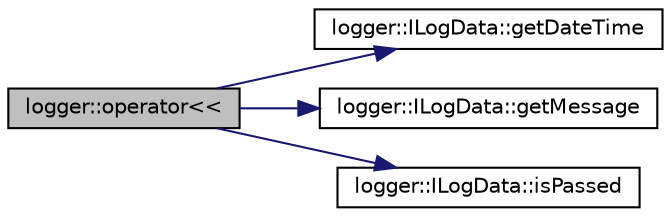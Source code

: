 digraph "logger::operator&lt;&lt;"
{
 // LATEX_PDF_SIZE
  edge [fontname="Helvetica",fontsize="10",labelfontname="Helvetica",labelfontsize="10"];
  node [fontname="Helvetica",fontsize="10",shape=record];
  rankdir="LR";
  Node1 [label="logger::operator\<\<",height=0.2,width=0.4,color="black", fillcolor="grey75", style="filled", fontcolor="black",tooltip=" "];
  Node1 -> Node2 [color="midnightblue",fontsize="10",style="solid"];
  Node2 [label="logger::ILogData::getDateTime",height=0.2,width=0.4,color="black", fillcolor="white", style="filled",URL="$classlogger_1_1_i_log_data.html#a649658bbe9773c253276e860cc08126f",tooltip=" "];
  Node1 -> Node3 [color="midnightblue",fontsize="10",style="solid"];
  Node3 [label="logger::ILogData::getMessage",height=0.2,width=0.4,color="black", fillcolor="white", style="filled",URL="$classlogger_1_1_i_log_data.html#ace4614ba1c88bfe1dedd8b064273069a",tooltip=" "];
  Node1 -> Node4 [color="midnightblue",fontsize="10",style="solid"];
  Node4 [label="logger::ILogData::isPassed",height=0.2,width=0.4,color="black", fillcolor="white", style="filled",URL="$classlogger_1_1_i_log_data.html#a445aba8bf20e30e9a139648b52df0119",tooltip=" "];
}
